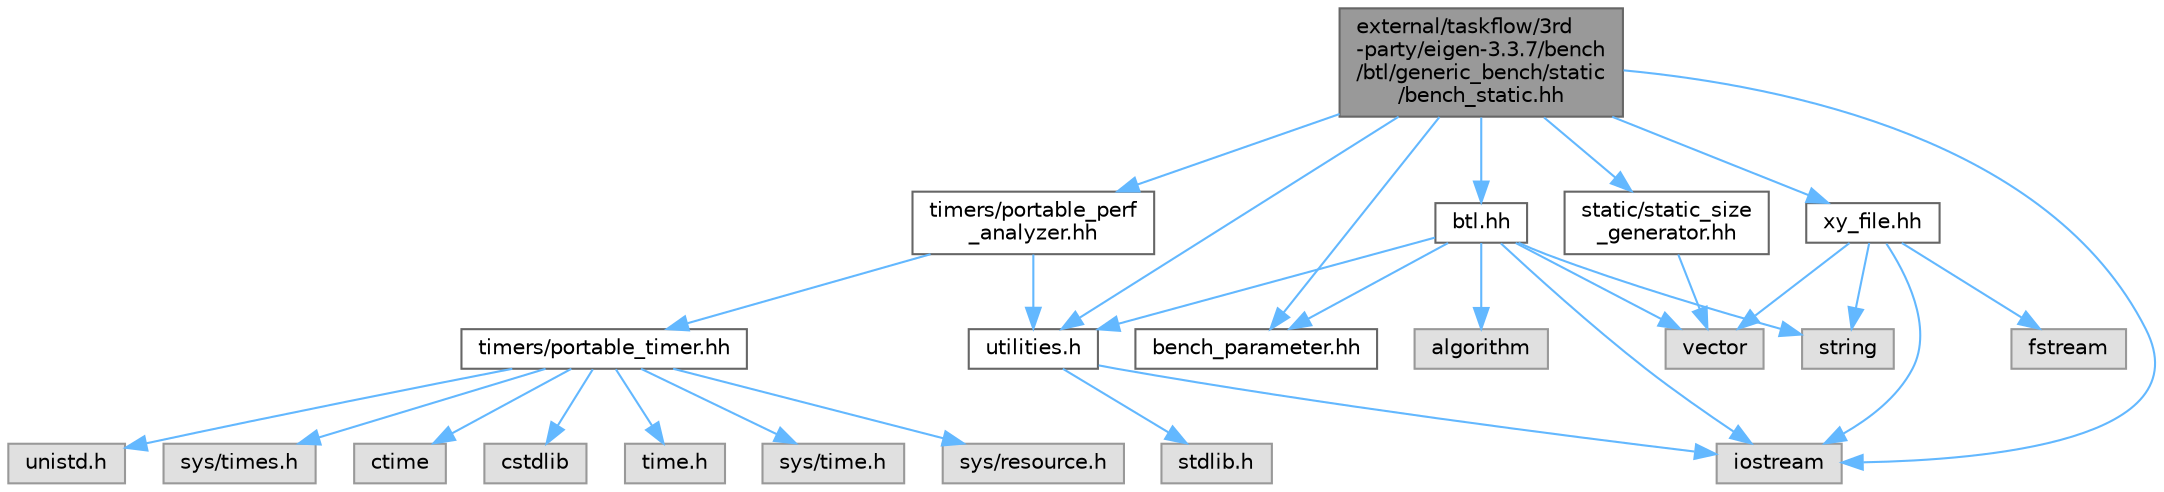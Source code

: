 digraph "external/taskflow/3rd-party/eigen-3.3.7/bench/btl/generic_bench/static/bench_static.hh"
{
 // LATEX_PDF_SIZE
  bgcolor="transparent";
  edge [fontname=Helvetica,fontsize=10,labelfontname=Helvetica,labelfontsize=10];
  node [fontname=Helvetica,fontsize=10,shape=box,height=0.2,width=0.4];
  Node1 [id="Node000001",label="external/taskflow/3rd\l-party/eigen-3.3.7/bench\l/btl/generic_bench/static\l/bench_static.hh",height=0.2,width=0.4,color="gray40", fillcolor="grey60", style="filled", fontcolor="black",tooltip=" "];
  Node1 -> Node2 [id="edge30_Node000001_Node000002",color="steelblue1",style="solid",tooltip=" "];
  Node2 [id="Node000002",label="btl.hh",height=0.2,width=0.4,color="grey40", fillcolor="white", style="filled",URL="$btl_8hh.html",tooltip=" "];
  Node2 -> Node3 [id="edge31_Node000002_Node000003",color="steelblue1",style="solid",tooltip=" "];
  Node3 [id="Node000003",label="bench_parameter.hh",height=0.2,width=0.4,color="grey40", fillcolor="white", style="filled",URL="$bench__parameter_8hh.html",tooltip=" "];
  Node2 -> Node4 [id="edge32_Node000002_Node000004",color="steelblue1",style="solid",tooltip=" "];
  Node4 [id="Node000004",label="iostream",height=0.2,width=0.4,color="grey60", fillcolor="#E0E0E0", style="filled",tooltip=" "];
  Node2 -> Node5 [id="edge33_Node000002_Node000005",color="steelblue1",style="solid",tooltip=" "];
  Node5 [id="Node000005",label="algorithm",height=0.2,width=0.4,color="grey60", fillcolor="#E0E0E0", style="filled",tooltip=" "];
  Node2 -> Node6 [id="edge34_Node000002_Node000006",color="steelblue1",style="solid",tooltip=" "];
  Node6 [id="Node000006",label="vector",height=0.2,width=0.4,color="grey60", fillcolor="#E0E0E0", style="filled",tooltip=" "];
  Node2 -> Node7 [id="edge35_Node000002_Node000007",color="steelblue1",style="solid",tooltip=" "];
  Node7 [id="Node000007",label="string",height=0.2,width=0.4,color="grey60", fillcolor="#E0E0E0", style="filled",tooltip=" "];
  Node2 -> Node8 [id="edge36_Node000002_Node000008",color="steelblue1",style="solid",tooltip=" "];
  Node8 [id="Node000008",label="utilities.h",height=0.2,width=0.4,color="grey40", fillcolor="white", style="filled",URL="$utilities_8h.html",tooltip=" "];
  Node8 -> Node9 [id="edge37_Node000008_Node000009",color="steelblue1",style="solid",tooltip=" "];
  Node9 [id="Node000009",label="stdlib.h",height=0.2,width=0.4,color="grey60", fillcolor="#E0E0E0", style="filled",tooltip=" "];
  Node8 -> Node4 [id="edge38_Node000008_Node000004",color="steelblue1",style="solid",tooltip=" "];
  Node1 -> Node3 [id="edge39_Node000001_Node000003",color="steelblue1",style="solid",tooltip=" "];
  Node1 -> Node4 [id="edge40_Node000001_Node000004",color="steelblue1",style="solid",tooltip=" "];
  Node1 -> Node8 [id="edge41_Node000001_Node000008",color="steelblue1",style="solid",tooltip=" "];
  Node1 -> Node10 [id="edge42_Node000001_Node000010",color="steelblue1",style="solid",tooltip=" "];
  Node10 [id="Node000010",label="xy_file.hh",height=0.2,width=0.4,color="grey40", fillcolor="white", style="filled",URL="$xy__file_8hh.html",tooltip=" "];
  Node10 -> Node11 [id="edge43_Node000010_Node000011",color="steelblue1",style="solid",tooltip=" "];
  Node11 [id="Node000011",label="fstream",height=0.2,width=0.4,color="grey60", fillcolor="#E0E0E0", style="filled",tooltip=" "];
  Node10 -> Node4 [id="edge44_Node000010_Node000004",color="steelblue1",style="solid",tooltip=" "];
  Node10 -> Node7 [id="edge45_Node000010_Node000007",color="steelblue1",style="solid",tooltip=" "];
  Node10 -> Node6 [id="edge46_Node000010_Node000006",color="steelblue1",style="solid",tooltip=" "];
  Node1 -> Node12 [id="edge47_Node000001_Node000012",color="steelblue1",style="solid",tooltip=" "];
  Node12 [id="Node000012",label="static/static_size\l_generator.hh",height=0.2,width=0.4,color="grey40", fillcolor="white", style="filled",URL="$static__size__generator_8hh.html",tooltip=" "];
  Node12 -> Node6 [id="edge48_Node000012_Node000006",color="steelblue1",style="solid",tooltip=" "];
  Node1 -> Node13 [id="edge49_Node000001_Node000013",color="steelblue1",style="solid",tooltip=" "];
  Node13 [id="Node000013",label="timers/portable_perf\l_analyzer.hh",height=0.2,width=0.4,color="grey40", fillcolor="white", style="filled",URL="$portable__perf__analyzer_8hh.html",tooltip=" "];
  Node13 -> Node8 [id="edge50_Node000013_Node000008",color="steelblue1",style="solid",tooltip=" "];
  Node13 -> Node14 [id="edge51_Node000013_Node000014",color="steelblue1",style="solid",tooltip=" "];
  Node14 [id="Node000014",label="timers/portable_timer.hh",height=0.2,width=0.4,color="grey40", fillcolor="white", style="filled",URL="$portable__timer_8hh.html",tooltip=" "];
  Node14 -> Node15 [id="edge52_Node000014_Node000015",color="steelblue1",style="solid",tooltip=" "];
  Node15 [id="Node000015",label="ctime",height=0.2,width=0.4,color="grey60", fillcolor="#E0E0E0", style="filled",tooltip=" "];
  Node14 -> Node16 [id="edge53_Node000014_Node000016",color="steelblue1",style="solid",tooltip=" "];
  Node16 [id="Node000016",label="cstdlib",height=0.2,width=0.4,color="grey60", fillcolor="#E0E0E0", style="filled",tooltip=" "];
  Node14 -> Node17 [id="edge54_Node000014_Node000017",color="steelblue1",style="solid",tooltip=" "];
  Node17 [id="Node000017",label="time.h",height=0.2,width=0.4,color="grey60", fillcolor="#E0E0E0", style="filled",tooltip=" "];
  Node14 -> Node18 [id="edge55_Node000014_Node000018",color="steelblue1",style="solid",tooltip=" "];
  Node18 [id="Node000018",label="sys/time.h",height=0.2,width=0.4,color="grey60", fillcolor="#E0E0E0", style="filled",tooltip=" "];
  Node14 -> Node19 [id="edge56_Node000014_Node000019",color="steelblue1",style="solid",tooltip=" "];
  Node19 [id="Node000019",label="sys/resource.h",height=0.2,width=0.4,color="grey60", fillcolor="#E0E0E0", style="filled",tooltip=" "];
  Node14 -> Node20 [id="edge57_Node000014_Node000020",color="steelblue1",style="solid",tooltip=" "];
  Node20 [id="Node000020",label="unistd.h",height=0.2,width=0.4,color="grey60", fillcolor="#E0E0E0", style="filled",tooltip=" "];
  Node14 -> Node21 [id="edge58_Node000014_Node000021",color="steelblue1",style="solid",tooltip=" "];
  Node21 [id="Node000021",label="sys/times.h",height=0.2,width=0.4,color="grey60", fillcolor="#E0E0E0", style="filled",tooltip=" "];
}
